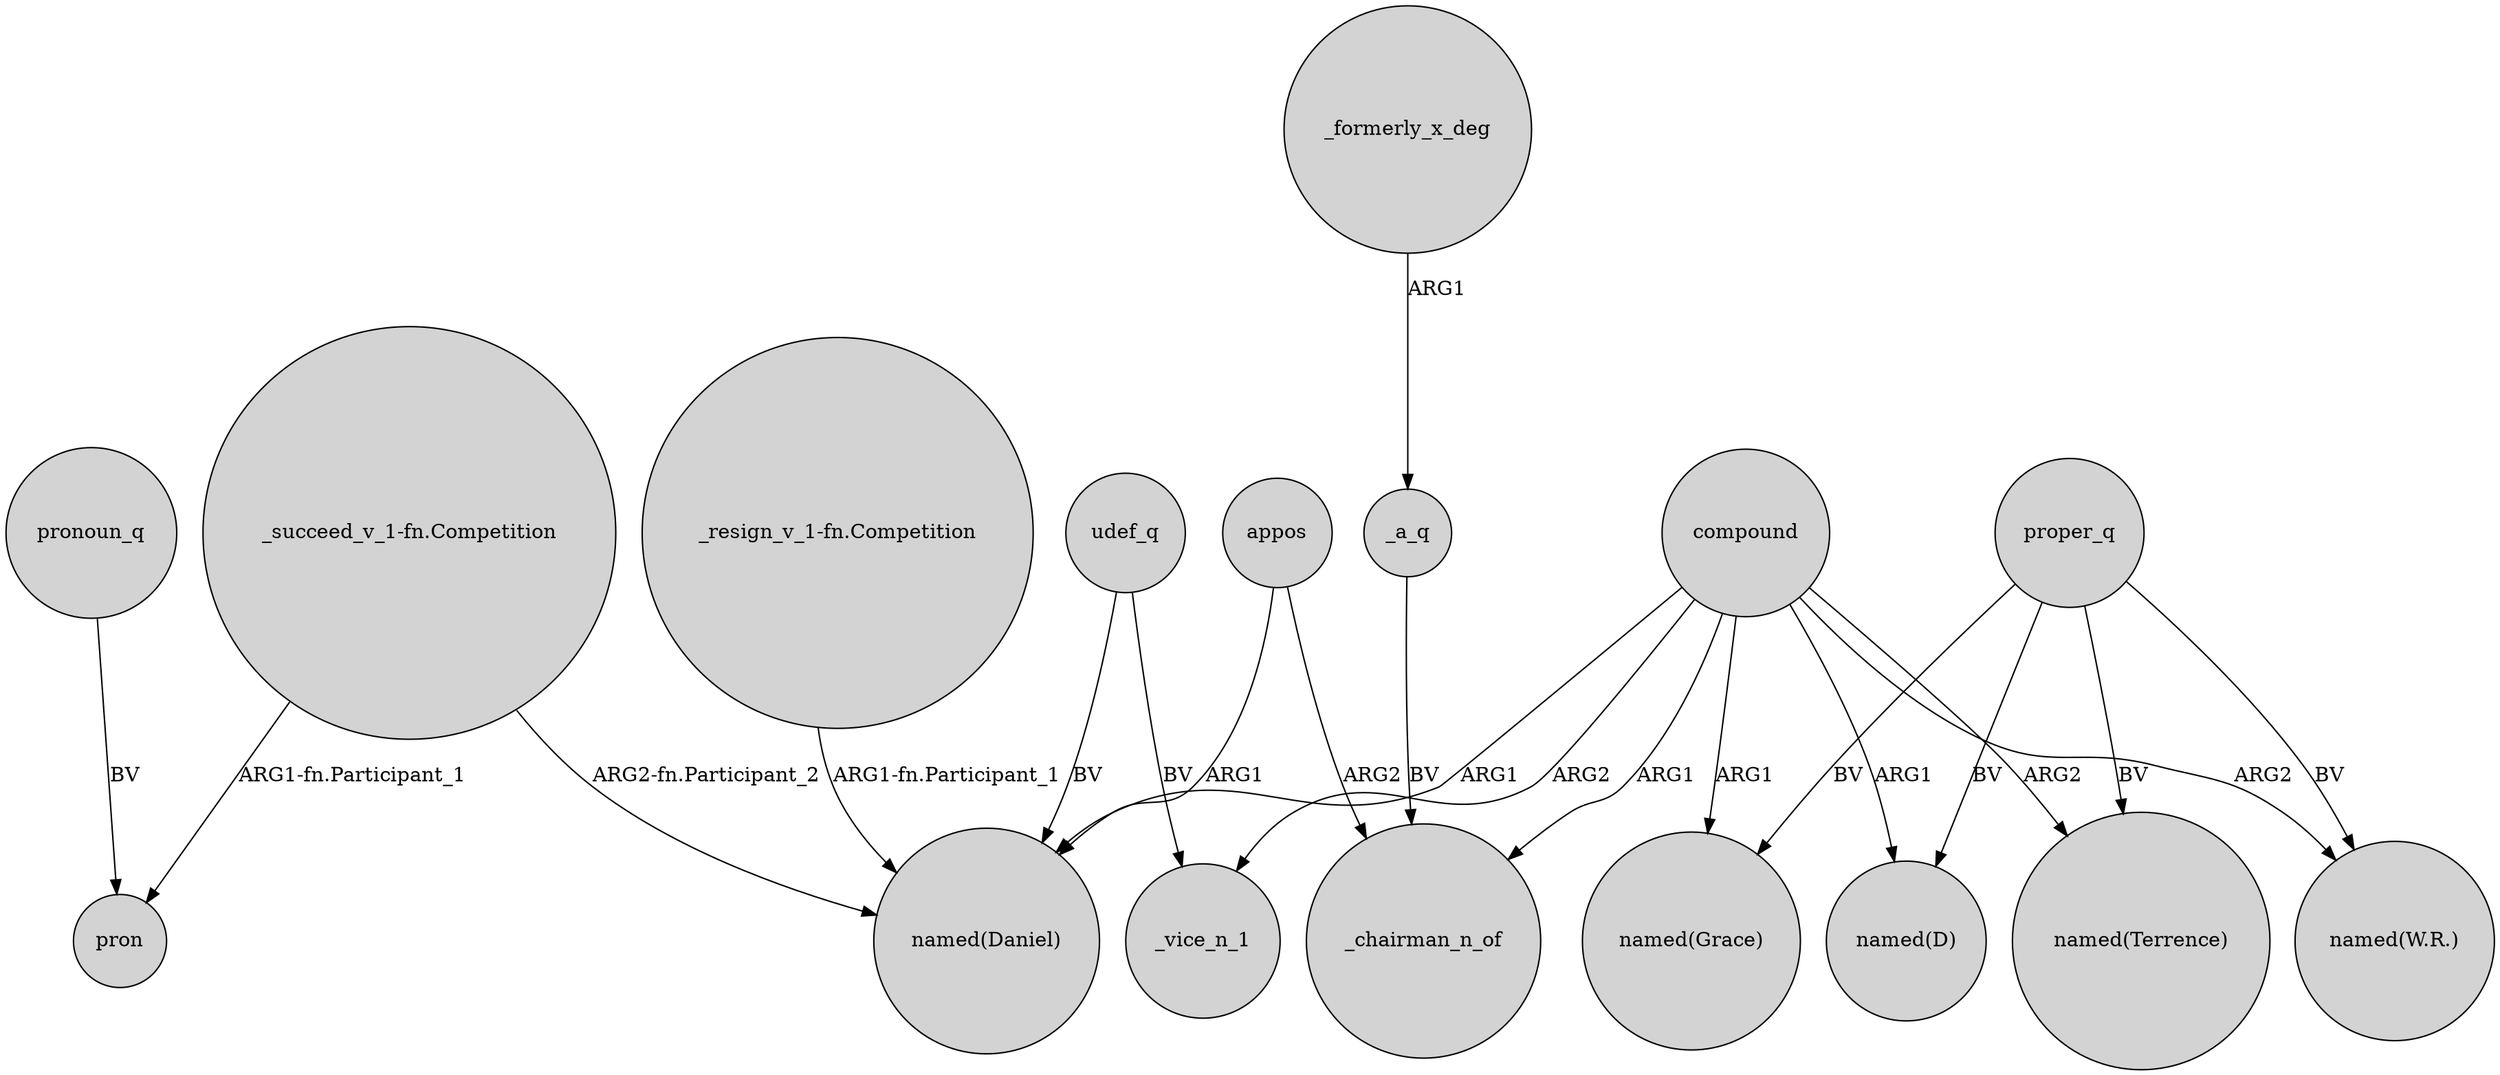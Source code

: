 digraph {
	node [shape=circle style=filled]
	"_succeed_v_1-fn.Competition" -> pron [label="ARG1-fn.Participant_1"]
	_formerly_x_deg -> _a_q [label=ARG1]
	udef_q -> "named(Daniel)" [label=BV]
	proper_q -> "named(W.R.)" [label=BV]
	appos -> _chairman_n_of [label=ARG2]
	udef_q -> _vice_n_1 [label=BV]
	_a_q -> _chairman_n_of [label=BV]
	pronoun_q -> pron [label=BV]
	proper_q -> "named(Grace)" [label=BV]
	compound -> "named(Daniel)" [label=ARG1]
	compound -> "named(Terrence)" [label=ARG2]
	compound -> _chairman_n_of [label=ARG1]
	compound -> _vice_n_1 [label=ARG2]
	compound -> "named(Grace)" [label=ARG1]
	proper_q -> "named(D)" [label=BV]
	compound -> "named(D)" [label=ARG1]
	appos -> "named(Daniel)" [label=ARG1]
	compound -> "named(W.R.)" [label=ARG2]
	"_resign_v_1-fn.Competition" -> "named(Daniel)" [label="ARG1-fn.Participant_1"]
	proper_q -> "named(Terrence)" [label=BV]
	"_succeed_v_1-fn.Competition" -> "named(Daniel)" [label="ARG2-fn.Participant_2"]
}
